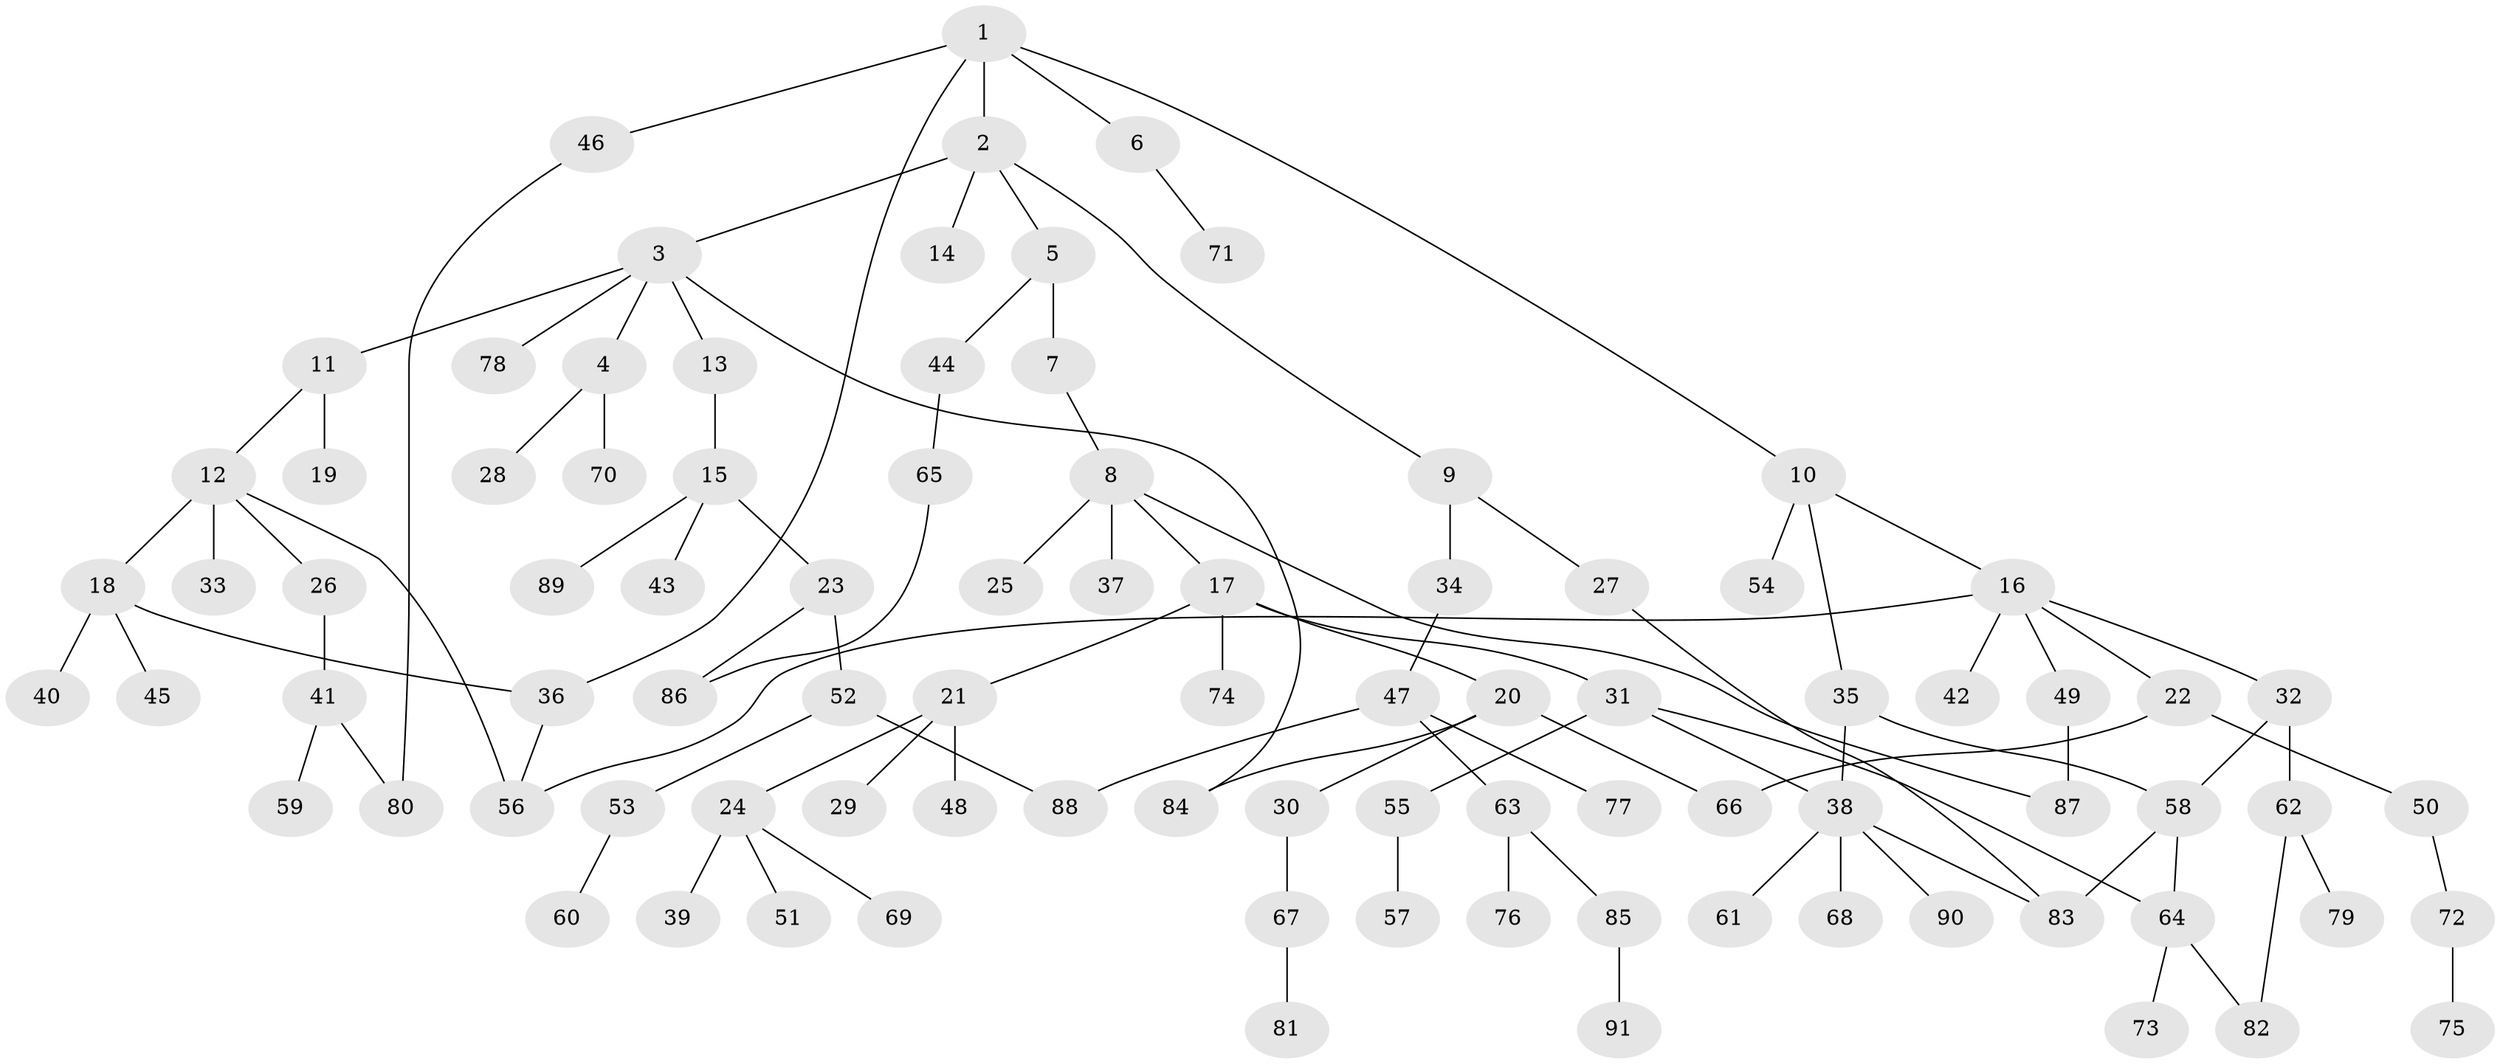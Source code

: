 // coarse degree distribution, {5: 0.07936507936507936, 9: 0.015873015873015872, 2: 0.25396825396825395, 3: 0.1746031746031746, 8: 0.015873015873015872, 1: 0.38095238095238093, 7: 0.015873015873015872, 4: 0.06349206349206349}
// Generated by graph-tools (version 1.1) at 2025/23/03/03/25 07:23:32]
// undirected, 91 vertices, 105 edges
graph export_dot {
graph [start="1"]
  node [color=gray90,style=filled];
  1;
  2;
  3;
  4;
  5;
  6;
  7;
  8;
  9;
  10;
  11;
  12;
  13;
  14;
  15;
  16;
  17;
  18;
  19;
  20;
  21;
  22;
  23;
  24;
  25;
  26;
  27;
  28;
  29;
  30;
  31;
  32;
  33;
  34;
  35;
  36;
  37;
  38;
  39;
  40;
  41;
  42;
  43;
  44;
  45;
  46;
  47;
  48;
  49;
  50;
  51;
  52;
  53;
  54;
  55;
  56;
  57;
  58;
  59;
  60;
  61;
  62;
  63;
  64;
  65;
  66;
  67;
  68;
  69;
  70;
  71;
  72;
  73;
  74;
  75;
  76;
  77;
  78;
  79;
  80;
  81;
  82;
  83;
  84;
  85;
  86;
  87;
  88;
  89;
  90;
  91;
  1 -- 2;
  1 -- 6;
  1 -- 10;
  1 -- 46;
  1 -- 36;
  2 -- 3;
  2 -- 5;
  2 -- 9;
  2 -- 14;
  3 -- 4;
  3 -- 11;
  3 -- 13;
  3 -- 78;
  3 -- 84;
  4 -- 28;
  4 -- 70;
  5 -- 7;
  5 -- 44;
  6 -- 71;
  7 -- 8;
  8 -- 17;
  8 -- 25;
  8 -- 37;
  8 -- 87;
  9 -- 27;
  9 -- 34;
  10 -- 16;
  10 -- 35;
  10 -- 54;
  11 -- 12;
  11 -- 19;
  12 -- 18;
  12 -- 26;
  12 -- 33;
  12 -- 56;
  13 -- 15;
  15 -- 23;
  15 -- 43;
  15 -- 89;
  16 -- 22;
  16 -- 32;
  16 -- 42;
  16 -- 49;
  16 -- 56;
  17 -- 20;
  17 -- 21;
  17 -- 31;
  17 -- 74;
  18 -- 36;
  18 -- 40;
  18 -- 45;
  20 -- 30;
  20 -- 66;
  20 -- 84;
  21 -- 24;
  21 -- 29;
  21 -- 48;
  22 -- 50;
  22 -- 66;
  23 -- 52;
  23 -- 86;
  24 -- 39;
  24 -- 51;
  24 -- 69;
  26 -- 41;
  27 -- 83;
  30 -- 67;
  31 -- 38;
  31 -- 55;
  31 -- 64;
  32 -- 62;
  32 -- 58;
  34 -- 47;
  35 -- 58;
  35 -- 38;
  36 -- 56;
  38 -- 61;
  38 -- 68;
  38 -- 90;
  38 -- 83;
  41 -- 59;
  41 -- 80;
  44 -- 65;
  46 -- 80;
  47 -- 63;
  47 -- 77;
  47 -- 88;
  49 -- 87;
  50 -- 72;
  52 -- 53;
  52 -- 88;
  53 -- 60;
  55 -- 57;
  58 -- 64;
  58 -- 83;
  62 -- 79;
  62 -- 82;
  63 -- 76;
  63 -- 85;
  64 -- 73;
  64 -- 82;
  65 -- 86;
  67 -- 81;
  72 -- 75;
  85 -- 91;
}
